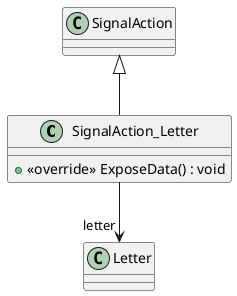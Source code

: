 @startuml
class SignalAction_Letter {
    + <<override>> ExposeData() : void
}
SignalAction <|-- SignalAction_Letter
SignalAction_Letter --> "letter" Letter
@enduml
